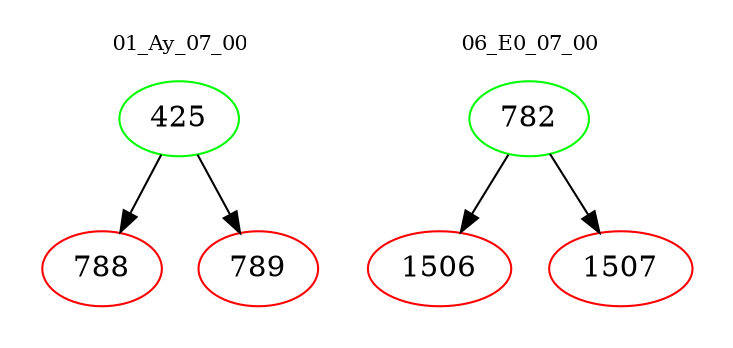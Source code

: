 digraph{
subgraph cluster_0 {
color = white
label = "01_Ay_07_00";
fontsize=10;
T0_425 [label="425", color="green"]
T0_425 -> T0_788 [color="black"]
T0_788 [label="788", color="red"]
T0_425 -> T0_789 [color="black"]
T0_789 [label="789", color="red"]
}
subgraph cluster_1 {
color = white
label = "06_E0_07_00";
fontsize=10;
T1_782 [label="782", color="green"]
T1_782 -> T1_1506 [color="black"]
T1_1506 [label="1506", color="red"]
T1_782 -> T1_1507 [color="black"]
T1_1507 [label="1507", color="red"]
}
}

